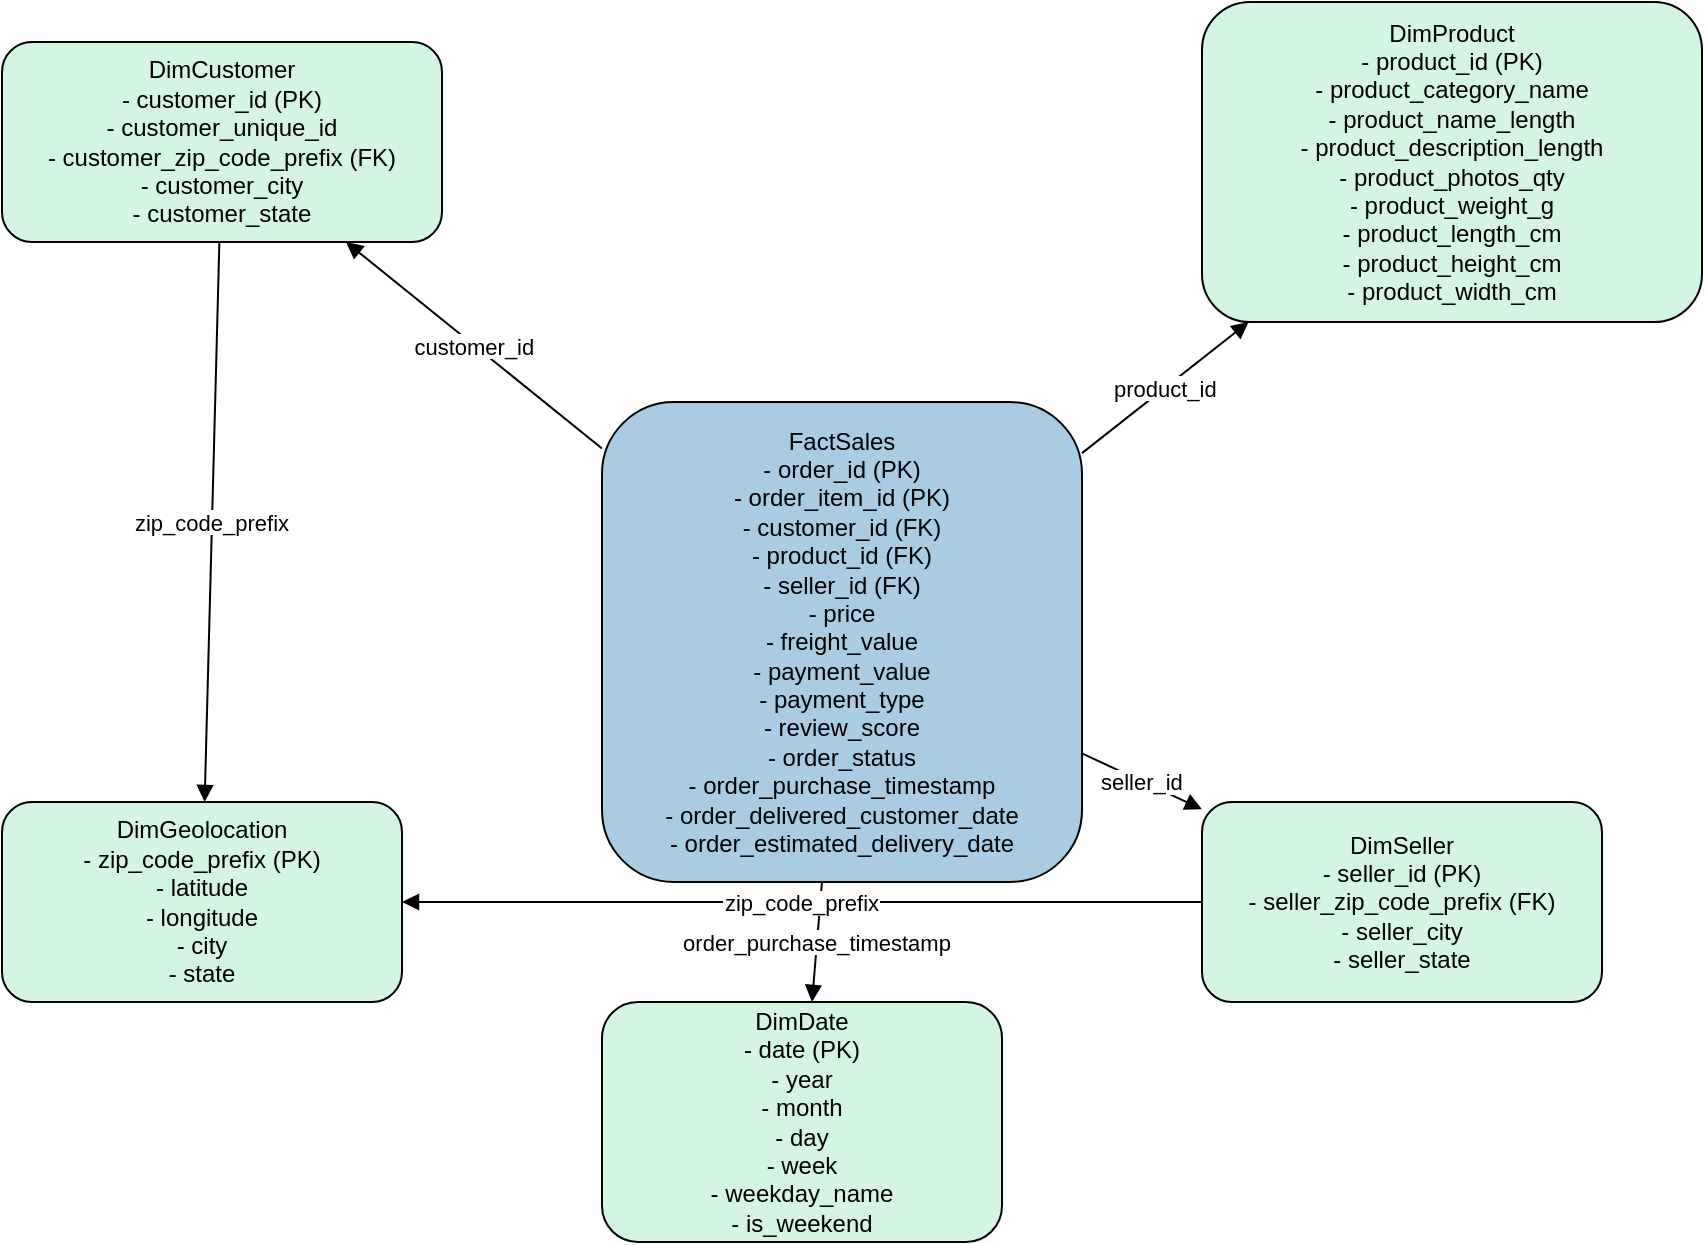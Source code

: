 <?xml version='1.0' encoding='utf-8'?>
<mxfile><diagram name="E-Commerce Star Schema"><mxGraphModel dx="1000" dy="1000" grid="1" gridSize="10" guides="1" tooltips="1" connect="1" arrows="1" fold="1" page="1" pageScale="1" pageWidth="827" pageHeight="1169" math="0" shadow="0"><root><mxCell id="0" /><mxCell id="1" parent="0" /><mxCell id="2" value="FactSales&#10;- order_id (PK)&#10;- order_item_id (PK)&#10;- customer_id (FK)&#10;- product_id (FK)&#10;- seller_id (FK)&#10;- price&#10;- freight_value&#10;- payment_value&#10;- payment_type&#10;- review_score&#10;- order_status&#10;- order_purchase_timestamp&#10;- order_delivered_customer_date&#10;- order_estimated_delivery_date" style="rounded=1;whiteSpace=wrap;fillColor=#A9CCE3;fontSize=12;" vertex="1" parent="1"><mxGeometry x="400" y="300" width="240" height="240" as="geometry" /></mxCell><mxCell id="3" value="DimCustomer&#10;- customer_id (PK)&#10;- customer_unique_id&#10;- customer_zip_code_prefix (FK)&#10;- customer_city&#10;- customer_state" style="rounded=1;whiteSpace=wrap;fillColor=#D5F5E3;fontSize=12;" vertex="1" parent="1"><mxGeometry x="100" y="120" width="220" height="100" as="geometry" /></mxCell><mxCell id="4" value="DimProduct&#10;- product_id (PK)&#10;- product_category_name&#10;- product_name_length&#10;- product_description_length&#10;- product_photos_qty&#10;- product_weight_g&#10;- product_length_cm&#10;- product_height_cm&#10;- product_width_cm" style="rounded=1;whiteSpace=wrap;fillColor=#D5F5E3;fontSize=12;" vertex="1" parent="1"><mxGeometry x="700" y="100" width="250" height="160" as="geometry" /></mxCell><mxCell id="5" value="DimSeller&#10;- seller_id (PK)&#10;- seller_zip_code_prefix (FK)&#10;- seller_city&#10;- seller_state" style="rounded=1;whiteSpace=wrap;fillColor=#D5F5E3;fontSize=12;" vertex="1" parent="1"><mxGeometry x="700" y="500" width="200" height="100" as="geometry" /></mxCell><mxCell id="6" value="DimDate&#10;- date (PK)&#10;- year&#10;- month&#10;- day&#10;- week&#10;- weekday_name&#10;- is_weekend" style="rounded=1;whiteSpace=wrap;fillColor=#D5F5E3;fontSize=12;" vertex="1" parent="1"><mxGeometry x="400" y="600" width="200" height="120" as="geometry" /></mxCell><mxCell id="7" value="DimGeolocation&#10;- zip_code_prefix (PK)&#10;- latitude&#10;- longitude&#10;- city&#10;- state" style="rounded=1;whiteSpace=wrap;fillColor=#D5F5E3;fontSize=12;" vertex="1" parent="1"><mxGeometry x="100" y="500" width="200" height="100" as="geometry" /></mxCell><mxCell id="8" style="endArrow=block;" edge="1" parent="1" source="2" target="3" value="customer_id"><mxGeometry relative="1" as="geometry" /></mxCell><mxCell id="9" style="endArrow=block;" edge="1" parent="1" source="2" target="4" value="product_id"><mxGeometry relative="1" as="geometry" /></mxCell><mxCell id="10" style="endArrow=block;" edge="1" parent="1" source="2" target="5" value="seller_id"><mxGeometry relative="1" as="geometry" /></mxCell><mxCell id="11" style="endArrow=block;" edge="1" parent="1" source="2" target="6" value="order_purchase_timestamp"><mxGeometry relative="1" as="geometry" /></mxCell><mxCell id="12" style="endArrow=block;" edge="1" parent="1" source="3" target="7" value="zip_code_prefix"><mxGeometry relative="1" as="geometry" /></mxCell><mxCell id="13" style="endArrow=block;" edge="1" parent="1" source="5" target="7" value="zip_code_prefix"><mxGeometry relative="1" as="geometry" /></mxCell></root></mxGraphModel></diagram></mxfile>